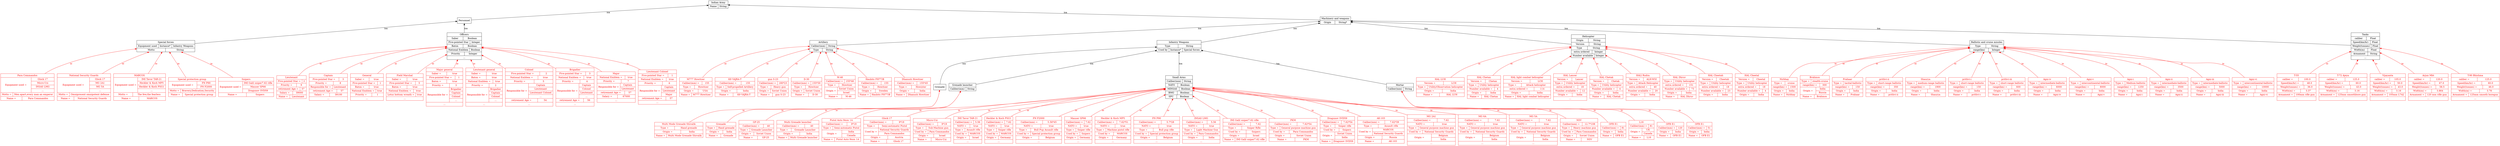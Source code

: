 digraph "takehome2-part(iii)" {
	node [label="\N"];
	graph [bb="0,0,12696,904"];
	"takehome2-part(iii)_Class10001" [label="{M777 Howitzer|{Caliber(mm) =|{155}}|{Type =|{Howitzer}}|{Origin =|{USA}}|{Name =|{M777 Howitzer}}}", shape=record, color="0.0,1.0,1.0", fontcolor="0.0,1.0,1.0", pos="3520,364", rects="3436,400,3604,424 3436,376,3550,400 3550,376,3604,400 3436,352,3513,376 3513,352,3604,376 3436,328,3529,352 3529,328,3604,352 34\
36,304,3498,328 3498,304,3604,328", width="2.33", height="1.67"];
	Artillery [label="{Artillery|{Caliber(mm)|String}|{Type|String}}", shape=record, color="0.0,0.0,0.0", fontcolor="0.0,0.0,0.0", pos="4179,620", rects="4111,632,4248,656 4111,608,4198,632 4198,608,4248,632 4111,584,4176,608 4176,584,4248,608", width="1.89", height="1.00"];
	"Special forces" [label="{Special forces|{Equipment used|Instance*|{Infantry Weapons}}|{Motto|String}}", shape=record, color="0.0,0.0,0.0", fontcolor="0.0,0.0,0.0", pos="827,620", rects="683,632,972,656 683,608,789,632 789,608,858,632 858,608,972,632 683,584,828,608 828,584,972,608", width="4.00", height="1.00"];
	Personnel [label=Personnel, shape=box, color="0.0,0.0,0.0", fontcolor="0.0,0.0,0.0", pos="2339,780", width="1.00", height="0.50"];
	Grenade [label=Grenade, shape=box, color="0.0,0.0,0.0", fontcolor="0.0,0.0,0.0", pos="4782,364", width="0.89", height="0.50"];
	"Infantry Weapons" [label="{Infantry Weapons|{Type|String}|{Used by|Instance*|{Special forces}}}", shape=record, color="0.0,0.0,0.0", fontcolor="0.0,0.0,0.0", pos="6011,620", rects="5897,632,6125,656 5897,608,6008,632 6008,608,6125,632 5897,584,5961,608 5961,584,6030,608 6030,584,6125,608", width="3.17", height="1.00"];
	"takehome2-part(iii)_Class39" [label="{GP-25|{Caliber(mm) =|{40}}|{Type =|{Grenade Launcher}}|{Origin =|{Soviet Union}}|{Name =|{GP-25}}}", shape=record, color="0.0,1.0,1.0", fontcolor="0.0,1.0,1.0", pos="3846,96", rects="3759,132,3934,156 3759,108,3880,132 3880,108,3934,132 3759,84,3815,108 3815,84,3934,108 3759,60,3833,84 3833,60,3934,84 3759,36,\
3851,60 3851,36,3934,60", width="2.42", height="1.67"];
	"Grenade launcher" [label="{Grenade launcher|{Caliber(mm)|String}}", shape=record, color="0.0,0.0,0.0", fontcolor="0.0,0.0,0.0", pos="4900,364", rects="4832,364,4969,388 4832,340,4919,364 4919,340,4969,364", width="1.89", height="0.67"];
	"takehome2-part(iii)_Class74" [label="{HAL LUH|{Version =|{LCH}}|{Type =|{Utility/Observation helicopter}}|{Origin =|{India}}|{Name =|{HAL LUH}}}", shape=record, color="0.0,1.0,1.0", fontcolor="0.0,1.0,1.0", pos="7335,364", rects="7216,400,7455,424 7216,376,7348,400 7348,376,7455,400 7216,352,7272,376 7272,352,7455,376 7216,328,7344,352 7344,328,7455,352 72\
16,304,7328,328 7328,304,7455,328", width="3.31", height="1.67"];
	Helicopter [label="{Helicopter|{Origin|String}|{Version|String}|{Type|String}|{extra ordered|Integer}|{Number available|Integer}}", shape=record, color="0.0,0.0,0.0", fontcolor="0.0,0.0,0.0", pos="8087,620", rects="8001,668,8173,692 8001,644,8088,668 8088,644,8173,668 8001,620,8091,644 8091,620,8173,644 8001,596,8084,620 8084,596,8173,620 80\
01,572,8104,596 8104,572,8173,596 8001,548,8117,572 8117,548,8173,572", width="2.39", height="2.00"];
	"takehome2-part(iii)_Class72" [label="{HAL Chetan|{Version =|{Chetan}}|{Type =|{Utility helicopter}}|{Number available =|{4}}|{Origin =|{India}}|{Name =|{HAL Chetan}}\
}", shape=record, color="0.0,1.0,1.0", fontcolor="0.0,1.0,1.0", pos="7555,364", rects="7472,412,7639,436 7472,388,7562,412 7562,388,7639,412 7472,364,7528,388 7528,364,7639,388 7472,340,7607,364 7607,340,7639,364 74\
72,316,7564,340 7564,316,7639,340 7472,292,7542,316 7542,292,7639,316", width="2.31", height="2.00"];
	"takehome2-part(iii)_Class73" [label="{HAL light combat helicopter|{Version =|{LCH}}|{Type =|{Attack helicopter}}|{extra ordered =|{114}}|{Origin =|{India}}|{Name =|{\
HAL light combat helicopter}}}", shape=record, color="0.0,1.0,1.0", fontcolor="0.0,1.0,1.0", pos="7775,364", rects="7656,412,7894,436 7656,388,7787,412 7787,388,7894,412 7656,364,7746,388 7746,364,7894,388 7656,340,7807,364 7807,340,7894,364 76\
56,316,7784,340 7784,316,7894,340 7656,292,7718,316 7718,292,7894,316", width="3.31", height="2.00"];
	"takehome2-part(iii)_Class35" [label="{Pistol Auto 9mm 1A|{Caliber(mm) =|{9*19}}|{Type =|{Semi-automatic Pistol}}|{Origin =|{India|Canada}}|{Name =|{Pistol Auto 9mm 1\
A}}}", shape=record, color="0.0,1.0,1.0", fontcolor="0.0,1.0,1.0", pos="4276,96", rects="4179,144,4373,168 4179,120,4303,144 4303,120,4373,144 4179,96,4235,120 4235,96,4373,120 4179,48,4278,96 4278,72,4373,96 4278,48,\
4373,72 4179,24,4241,48 4241,24,4373,48", width="2.69", height="2.00"];
	"Small Arms" [label="{Small Arms|{Caliber(mm)|String}|{NATO|Boolean}|{MINSAS|Boolean}|{BMG|Boolean}|{SPC|Boolean}}", shape=record, color="0.0,0.0,0.0", fontcolor="0.0,0.0,0.0", pos="6011,364", rects="5943,412,6080,436 5943,388,6030,412 6030,388,6080,412 5943,364,6007,388 6007,364,6080,388 5943,340,6015,364 6015,340,6080,364 59\
43,316,6004,340 6004,316,6080,340 5943,292,6000,316 6000,292,6080,316", width="1.89", height="2.00"];
	"takehome2-part(iii)_Class70" [label="{HAL Lancer|{Version =|{Lancer}}|{Type =|{Utility helicopter}}|{extra ordered =|{18}}|{Number available =|{12}}|{Origin =|{India\
}}|{...}}", shape=record, color="0.0,1.0,1.0", fontcolor="0.0,1.0,1.0", pos="7995,364", rects="7912,424,8079,448 7912,400,8002,424 8002,400,8079,424 7912,376,7968,400 7968,376,8079,400 7912,352,8031,376 8031,352,8079,376 79\
12,328,8043,352 8043,328,8079,352 7912,304,8004,328 8004,304,8079,328 7912,280,8079,304", width="2.31", height="2.33"];
	"Machinery and weapons" [label="{Machinery and weapons|{Origin|String*}}", shape=record, color="0.0,0.0,0.0", fontcolor="0.0,0.0,0.0", pos="6298,780", rects="6222,780,6375,804 6222,756,6296,780 6296,756,6375,780", width="2.11", height="0.67"];
	"Indian Army" [label="{Indian Army|{Name|String}}", shape=record, color="0.0,0.0,0.0", fontcolor="0.0,0.0,0.0", pos="4210,880", rects="4160,880,4261,904 4160,856,4211,880 4211,856,4261,880", width="1.39", height="0.67"];
	"takehome2-part(iii)_Class34" [label="{Glock 17|{Caliber(mm) =|{9*19}}|{Type =|{Semi-automatic Pistol}}|{Used by =|{National Security Guards|Para Commandos}}|{Origin \
=|{Austria}}|{Name =|{Glock 17}}}", shape=record, color="0.0,1.0,1.0", fontcolor="0.0,1.0,1.0", pos="4507,96", rects="4391,156,4624,180 4391,132,4534,156 4534,132,4624,156 4391,108,4466,132 4466,108,4624,132 4391,60,4466,108 4466,84,4624,108 4466\
,60,4624,84 4391,36,4510,60 4510,36,4624,60 4391,12,4504,36 4504,12,4624,36", width="3.22", height="2.33"];
	"takehome2-part(iii)_Class71" [label="{HAL Chetak|{Version =|{Chetak}}|{Type =|{Utility helicopter}}|{Number available =|{4}}|{Origin =|{India}}|{Name =|{HAL Chetak}}\
}", shape=record, color="0.0,1.0,1.0", fontcolor="0.0,1.0,1.0", pos="8179,364", rects="8096,412,8263,436 8096,388,8186,412 8186,388,8263,412 8096,364,8152,388 8152,364,8263,388 8096,340,8231,364 8231,340,8263,364 80\
96,316,8188,340 8188,316,8263,340 8096,292,8166,316 8166,292,8263,316", width="2.31", height="2.00"];
	"takehome2-part(iii)_Class20021" [label="{Lieutenant|{Five-pointed Star =|{2}}|{Priority =|{9}}|{retirement Age =|{57}}|{Salary =|{39000}}|{Name =|{Lieutenant}}}", shape=record, color="0.0,1.0,1.0", fontcolor="0.0,1.0,1.0", pos="1462,364", rects="1388,412,1537,436 1388,388,1513,412 1513,388,1537,412 1388,364,1486,388 1486,364,1537,388 1388,340,1502,364 1502,340,1537,364 13\
88,316,1468,340 1468,316,1537,340 1388,292,1455,316 1455,292,1537,316", width="2.06", height="2.00"];
	Officers [label="{Officers|{Saber|Boolean}|{Five-pointed Star|Integer}|{Baton|Boolean}|{National Emblem|Boolean}|{Priority|Integer}|{...}}", shape=record, color="0.0,0.0,0.0", fontcolor="0.0,0.0,0.0", pos="2339,620", rects="2251,680,2428,704 2251,656,2332,680 2332,656,2428,680 2251,632,2368,656 2368,632,2428,656 2251,608,2333,632 2333,608,2428,632 22\
51,584,2365,608 2365,584,2428,608 2251,560,2341,584 2341,560,2428,584 2251,536,2428,560", width="2.44", height="2.33"];
	"takehome2-part(iii)_Class32" [label="{Micro-Uzi|{Caliber(mm) =|{9*19}}|{Type =|{Sub-Machine gun}}|{Used by =|{Para Commandos}}|{Origin =|{Israel}}|{Name =|{Micro-Uzi\
}}}", shape=record, color="0.0,1.0,1.0", fontcolor="0.0,1.0,1.0", pos="4736,96", rects="4641,144,4831,168 4641,120,4763,144 4763,120,4831,144 4641,96,4706,120 4706,96,4831,120 4641,72,4716,96 4716,72,4831,96 4641,48,\
4744,72 4744,48,4831,72 4641,24,4729,48 4729,24,4831,48", width="2.64", height="2.00"];
	"takehome2-part(iii)_Class10007" [label="{K9 VAJRA-T|{Caliber(mm) =|{155}}|{Type =|{Self-propelled Artillery}}|{Origin =|{India}}|{Name =|{K9 VAJRA-T}}}", shape=record, color="0.0,1.0,1.0", fontcolor="0.0,1.0,1.0", pos="3722,364", rects="3622,400,3823,424 3622,376,3752,400 3752,376,3823,400 3622,352,3678,376 3678,352,3823,376 3622,328,3731,352 3731,328,3823,352 36\
22,304,3706,328 3706,304,3823,328", width="2.78", height="1.67"];
	"takehome2-part(iii)_Class30" [label="{IMI Tavor TAR-21|{Caliber(mm) =|{5.56}}|{NATO =|{true}}|{Type =|{Assault rifle}}|{Used by =|{MARCOS}}|{Origin =|{Israel}}|{...}\
}", shape=record, color="0.0,1.0,1.0", fontcolor="0.0,1.0,1.0", pos="4924,96", rects="4849,156,5000,180 4849,132,4953,156 4953,132,5000,156 4849,108,4938,132 4938,108,5000,132 4849,84,4910,108 4910,84,5000,108 4849\
,60,4924,84 4924,60,5000,84 4849,36,4932,60 4932,36,5000,60 4849,12,5000,36", width="2.08", height="2.33"];
	"takehome2-part(iii)_Class10006" [label="{gun S-23|{Caliber(mm) =|{180*23}}|{Type =|{Heavy gun}}|{Origin =|{Soviet Union}}|{Name =|{gun S-23}}}", shape=record, color="0.0,1.0,1.0", fontcolor="0.0,1.0,1.0", pos="3918,364", rects="3840,400,3996,424 3840,376,3938,400 3938,376,3996,400 3840,352,3907,376 3907,352,3996,376 3840,328,3905,352 3905,328,3996,352 38\
40,304,3915,328 3915,304,3996,328", width="2.17", height="1.67"];
	"takehome2-part(iii)_Class20020" [label="{Captain|{Five-pointed Star =|{3}}|{Priority =|{8}}|{Responsible for =|{Lieutenant}}|{retirement Age =|{57}}|{Salary =|{39100}}|\
{...}}", shape=record, color="0.0,1.0,1.0", fontcolor="0.0,1.0,1.0", pos="1650,364", rects="1554,424,1746,448 1554,400,1700,424 1700,400,1746,424 1554,376,1673,400 1673,376,1746,400 1554,352,1670,376 1670,352,1746,376 15\
54,328,1690,352 1690,328,1746,352 1554,304,1656,328 1656,304,1746,328 1554,280,1746,304", width="2.67", height="2.33"];
	"takehome2-part(iii)_Class10005" [label="{D-30|{Caliber(mm) =|{155*30}}|{Type =|{Howitzer}}|{Origin =|{Soviet Union}}|{Name =|{D-30}}}", shape=record, color="0.0,1.0,1.0", fontcolor="0.0,1.0,1.0", pos="4092,364", rects="4014,400,4170,424 4014,376,4112,400 4112,376,4170,400 4014,352,4085,376 4085,352,4170,376 4014,328,4079,352 4079,328,4170,352 40\
14,304,4100,328 4100,304,4170,328", width="2.17", height="1.67"];
	"takehome2-part(iii)_Class10004" [label="{M-46|{Caliber(mm) =|{155*46}}|{Type =|{Howitzer}}|{Origin =|{Soviet Union|Israel}}|{Name =|{M-46}}}", shape=record, color="0.0,1.0,1.0", fontcolor="0.0,1.0,1.0", pos="4266,364", rects="4188,412,4344,436 4188,388,4286,412 4286,388,4344,412 4188,364,4259,388 4259,364,4344,388 4188,316,4253,364 4253,340,4344,364 42\
53,316,4344,340 4188,292,4272,316 4272,292,4344,316", width="2.17", height="2.00"];
	"takehome2-part(iii)_Class10003" [label="{Haubits FH77/B|{Caliber(mm) =|{155}}|{Type =|{Howitzer}}|{Origin =|{Sweden}}|{Name =|{Haubits FH77/B}}}", shape=record, color="0.0,1.0,1.0", fontcolor="0.0,1.0,1.0", pos="4447,364", rects="4362,400,4532,424 4362,376,4477,400 4477,376,4532,400 4362,352,4440,376 4440,352,4532,376 4362,328,4448,352 4448,328,4532,352 43\
62,304,4424,328 4424,304,4532,328", width="2.36", height="1.67"];
	"takehome2-part(iii)_Class10002" [label="{Dhanush Howitzer|{Caliber(mm) =|{155*45}}|{Type =|{Howizter}}|{Origin =|{India}}|{Name =|{Dhanush Howitzer}}}", shape=record, color="0.0,1.0,1.0", fontcolor="0.0,1.0,1.0", pos="4641,364", rects="4550,400,4733,424 4550,376,4661,400 4661,376,4733,400 4550,352,4635,376 4635,352,4733,376 4550,328,4650,352 4650,328,4733,352 45\
50,304,4612,328 4612,304,4733,328", width="2.53", height="1.67"];
	"takehome2-part(iii)_Class27" [label="{Heckler & Koch PSG1|{Caliber(mm) =|{7.62}}|{NATO =|{true}}|{Type =|{Sniper rifle}}|{Used by =|{MARCOS}}|{Origin =|{Germany}}|{.\
..}}", shape=record, color="0.0,1.0,1.0", fontcolor="0.0,1.0,1.0", pos="5092,96", rects="5017,156,5168,180 5017,132,5121,156 5121,132,5168,156 5017,108,5106,132 5106,108,5168,132 5017,84,5081,108 5081,84,5168,108 5017\
,60,5092,84 5092,60,5168,84 5017,36,5090,60 5090,36,5168,60 5017,12,5168,36", width="2.08", height="2.33"];
	"takehome2-part(iii)_Class66" [label="{HALl Rudra|{Version =|{ALH-WSI}}|{Type =|{Attack Helicopter}}|{extra ordered =|{40}}|{Number available =|{20}}|{Origin =|{India\
}}|{...}}", shape=record, color="0.0,1.0,1.0", fontcolor="0.0,1.0,1.0", pos="8366,364", rects="8280,424,8452,448 8280,400,8363,424 8363,400,8452,424 8280,376,8336,400 8336,376,8452,400 8280,352,8401,376 8401,352,8452,376 82\
80,328,8414,352 8414,328,8452,352 8280,304,8375,328 8375,304,8452,328 8280,280,8452,304", width="2.39", height="2.33"];
	"takehome2-part(iii)_Class24" [label="{FN F2000|{Caliber(mm) =|{5.56*45}}|{NATO =|{true}}|{Type =|{Bull Pup Assault rifle}}|{Used by =|{Special protection group}}|{Or\
igin =|{Belgium}}|{...}}", shape=record, color="0.0,1.0,1.0", fontcolor="0.0,1.0,1.0", pos="5298,96", rects="5185,156,5412,180 5185,132,5316,156 5316,132,5412,156 5185,108,5312,132 5312,108,5412,132 5185,84,5258,108 5258,84,5412,108 5185\
,60,5260,84 5260,60,5412,84 5185,36,5298,60 5298,36,5412,60 5185,12,5412,36", width="3.14", height="2.33"];
	"takehome2-part(iii)_Class23" [label="{Mauser SP66|{Caliber(mm) =|{7.62}}|{NATO =|{true}}|{Type =|{Sniper rifle}}|{Used by =|{Snipers}}|{Origin =|{Germany}}|{...}}", shape=record, color="0.0,1.0,1.0", fontcolor="0.0,1.0,1.0", pos="5498,96", rects="5429,156,5568,180 5429,132,5527,156 5527,132,5568,156 5429,108,5512,132 5512,108,5568,132 5429,84,5487,108 5487,84,5568,108 5429\
,60,5507,84 5507,60,5568,84 5429,36,5496,60 5496,36,5568,60 5429,12,5568,36", width="1.92", height="2.33"];
	"takehome2-part(iii)_Class60" [label="{OFB E1|{Caliber(mm) =|{81}}|{Origin =|{India}}|{Name =|{OFB E1}}}", shape=record, color="0.0,1.0,1.0", fontcolor="0.0,1.0,1.0", pos="8209,96", rects="8145,120,8274,144 8145,96,8243,120 8243,96,8274,120 8145,72,8218,96 8218,72,8274,96 8145,48,8209,72 8209,48,8274,72", width="1.78", height="1.33"];
	Mortar [label="{Mortar|{Caliber(mm)|String}}", shape=record, color="0.0,0.0,0.0", fontcolor="0.0,0.0,0.0", pos="7130,364", rects="7062,364,7199,388 7062,340,7149,364 7149,340,7199,364", width="1.89", height="0.67"];
	"takehome2-part(iii)_Class26" [label="{Heckler & Koch MP5|{Caliber(mm) =|{7.62*51}}|{NATO =|{true}}|{Type =|{Machine pistol rifle}}|{Used by =|{MARCOS}}|{Origin =|{Ge\
rmany}}|{...}}", shape=record, color="0.0,1.0,1.0", fontcolor="0.0,1.0,1.0", pos="5676,96", rects="5585,156,5767,180 5585,132,5694,156 5694,132,5767,156 5585,108,5689,132 5689,108,5767,132 5585,84,5641,108 5641,84,5767,108 5585\
,60,5675,84 5675,60,5767,84 5585,36,5673,60 5673,36,5767,60 5585,12,5767,36", width="2.53", height="2.33"];
	"takehome2-part(iii)_Class61" [label="{L16|{Caliber(mm) =|{81}}|{Origin =|{UK|Canada}}|{Name =|{L16}}}", shape=record, color="0.0,1.0,1.0", fontcolor="0.0,1.0,1.0", pos="8355,96", rects="8291,132,8420,156 8291,108,8389,132 8389,108,8420,132 8291,60,8358,108 8358,84,8420,108 8358,60,8420,84 8291,36,8366,60 8366,36,\
8420,60", width="1.78", height="1.67"];
	"takehome2-part(iii)_Class25" [label="{FN P90|{Caliber(mm) =|{5.7*28}}|{NATO =|{true}}|{Type =|{Bull pup rifle}}|{Used by =|{Special protection group}}|{Origin =|{Bel\
gium}}|{...}}", shape=record, color="0.0,1.0,1.0", fontcolor="0.0,1.0,1.0", pos="5898,96", rects="5785,156,6012,180 5785,132,5920,156 5920,132,6012,156 5785,108,5912,132 5912,108,6012,132 5785,84,5881,108 5881,84,6012,108 5785\
,60,5860,84 5860,60,6012,84 5785,36,5898,60 5898,36,6012,60 5785,12,6012,36", width="3.14", height="2.33"];
	"takehome2-part(iii)_Class62" [label="{OFB E1|{Caliber(mm) =|{120}}|{Origin =|{India}}|{Name =|{OFB E1}}}", shape=record, color="0.0,1.0,1.0", fontcolor="0.0,1.0,1.0", pos="8505,96", rects="8437,120,8573,144 8437,96,8535,120 8535,96,8573,120 8437,72,8514,96 8514,72,8573,96 8437,48,8505,72 8505,48,8573,72", width="1.89", height="1.33"];
	"takehome2-part(iii)_Class10018" [label="{Nirbhay|{Type =|{cruise}}|{range(km) =|{1500}}|{Origin =|{India}}|{Name =|{Nirbhay}}}", shape=record, color="0.0,1.0,1.0", fontcolor="0.0,1.0,1.0", pos="9087,364", rects="9022,400,9152,424 9022,376,9090,400 9090,376,9152,400 9022,352,9108,376 9108,352,9152,376 9022,328,9096,352 9096,328,9152,352 90\
22,304,9086,328 9086,304,9152,328", width="1.81", height="1.67"];
	"Ballistic and cruise missles" [label="{Ballistic and cruise missles|{Type|String}|{range(km)|Integer}}", shape=record, color="0.0,0.0,0.0", fontcolor="0.0,0.0,0.0", pos="10115,620", rects="10032,632,10199,656 10032,608,10112,632 10112,608,10199,632 10032,584,10125,608 10125,584,10199,608", width="2.31", height="1.00"];
	"takehome2-part(iii)_Class20" [label="{INSAS LMG|{Caliber(mm) =|{5.56}}|{NATO =|{true}}|{Type =|{Light Machine Gun}}|{Used by =|{Para Commandos}}|{Origin =|{India}}|{\
...}}", shape=record, color="0.0,1.0,1.0", fontcolor="0.0,1.0,1.0", pos="6124,96", rects="6029,156,6219,180 6029,132,6152,156 6152,132,6219,156 6029,108,6137,132 6137,108,6219,132 6029,84,6089,108 6089,84,6219,108 6029\
,60,6104,84 6104,60,6219,84 6029,36,6133,60 6133,36,6219,60 6029,12,6219,36", width="2.64", height="2.33"];
	"takehome2-part(iii)_Class10017" [label="{Brahmos|{Type =|{stealth-cruise}}|{range(km) =|{300}}|{Origin =|{India|Russia}}|{Name =|{Brahmos}}}", shape=record, color="0.0,1.0,1.0", fontcolor="0.0,1.0,1.0", pos="9243,364", rects="9170,412,9316,436 9170,388,9226,412 9226,388,9316,412 9170,364,9267,388 9267,364,9316,388 9170,316,9247,364 9247,340,9316,364 92\
47,316,9316,340 9170,292,9240,316 9240,292,9316,316", width="2.03", height="2.00"];
	"takehome2-part(iii)_Class22" [label="{IMI Galil sniper7.62  rifle|{Caliber(mm) =|{7.62}}|{Type =|{Sniper Rifle}}|{Used by =|{Snipers}}|{Origin =|{Israel}}|{Name =|{I\
MI Galil sniper7.62  rifle}}}", shape=record, color="0.0,1.0,1.0", fontcolor="0.0,1.0,1.0", pos="6346,96", rects="6237,144,6456,168 6237,120,6375,144 6375,120,6456,144 6237,96,6333,120 6333,96,6456,120 6237,72,6355,96 6355,72,6456,96 6237,48,\
6354,72 6354,48,6456,72 6237,24,6299,48 6299,24,6456,48", width="3.03", height="2.00"];
	"takehome2-part(iii)_Class10019" [label="{Prahaar|{Type =|{tacital-ballistic}}|{range(km) =|{150}}|{Origin =|{India}}|{Name =|{Prahaar}}}", shape=record, color="0.0,1.0,1.0", fontcolor="0.0,1.0,1.0", pos="9411,364", rects="9334,400,9489,424 9334,376,9390,400 9390,376,9489,400 9334,352,9435,376 9435,352,9489,376 9334,328,9420,352 9420,328,9489,352 93\
34,304,9412,328 9412,304,9489,328", width="2.14", height="1.67"];
	"takehome2-part(iii)_Class67" [label="{HAL Dhruv|{Type =|{Utility helicopter}}|{extra ordered =|{151}}|{Number available =|{73}}|{Origin =|{India}}|{Name =|{HAL Dhruv\
}}}", shape=record, color="0.0,1.0,1.0", fontcolor="0.0,1.0,1.0", pos="8553,364", rects="8470,412,8637,436 8470,388,8526,412 8526,388,8637,412 8470,364,8585,388 8585,364,8637,388 8470,340,8601,364 8601,340,8637,364 84\
70,316,8562,340 8562,316,8637,340 8470,292,8543,316 8543,292,8637,316", width="2.31", height="2.00"];
	"takehome2-part(iii)_Class68" [label="{HAL Cheetah|{Version =|{Cheetah}}|{Type =|{Utility helicopter}}|{extra ordered =|{18}}|{Number available =|{23}}|{Origin =|{Ind\
ia}}|{...}}", shape=record, color="0.0,1.0,1.0", fontcolor="0.0,1.0,1.0", pos="8737,364", rects="8654,424,8821,448 8654,400,8741,424 8741,400,8821,424 8654,376,8710,400 8710,376,8821,400 8654,352,8773,376 8773,352,8821,376 86\
54,328,8785,352 8785,328,8821,352 8654,304,8746,328 8746,304,8821,328 8654,280,8821,304", width="2.31", height="2.33"];
	"takehome2-part(iii)_Class69" [label="{HAL Cheetal|{Version =|{Cheetal}}|{Type =|{Utility helicopter}}|{extra ordered =|{18}}|{Number available =|{4}}|{Origin =|{Indi\
a}}|{...}}", shape=record, color="0.0,1.0,1.0", fontcolor="0.0,1.0,1.0", pos="8921,364", rects="8838,424,9005,448 8838,400,8927,424 8927,400,9005,424 8838,376,8894,400 8894,376,9005,400 8838,352,8957,376 8957,352,9005,376 88\
38,328,8973,352 8973,328,9005,352 8838,304,8930,328 8930,304,9005,328 8838,280,9005,304", width="2.31", height="2.33"];
	"takehome2-part(iii)_Class20004" [label="{Para Commandos|{Equipment used =|{Glock 17|Micro-Uzi|INSAS LMG|...}}|{Motto =|{Men apart,every man an emperor}}|{Name =|{Para C\
ommandos}}}", shape=record, color="0.0,1.0,1.0", fontcolor="0.0,1.0,1.0", pos="132,364", rects="0,424,264,448 0,328,145,424 145,400,264,424 145,376,264,400 145,352,264,376 145,328,264,352 0,304,63,328 63,304,264,328 0,280,10\
5,304 105,280,264,304", width="3.67", height="2.33"];
	"takehome2-part(iii)_Class20003" [label="{National Security Guards|{Equipment used =|{Glock 17|MG 2A1|MG 5A|...}}|{Motto =|{Omnipresent omnipotent defense}}|{Name =|{Nat\
ional Security Guards}}}", shape=record, color="0.0,1.0,1.0", fontcolor="0.0,1.0,1.0", pos="413,364", rects="282,424,544,448 282,328,438,424 438,400,544,424 438,376,544,400 438,352,544,376 438,328,544,352 282,304,345,328 345,304,544,328 \
282,280,365,304 365,280,544,304", width="3.64", height="2.33"];
	"takehome2-part(iii)_Class20008" [label="{MARCOS|{Equipment used =|{IMI Tavor TAR-21|Heckler & Koch MP5|Heckler & Koch PSG1|...}}|{Motto =|{The few,the fearless}}|{Name \
=|{MARCOS}}}", shape=record, color="0.0,1.0,1.0", fontcolor="0.0,1.0,1.0", pos="693,364", rects="562,424,825,448 562,328,680,424 680,400,825,424 680,376,825,400 680,352,825,376 680,328,825,352 562,304,661,328 661,304,825,328 \
562,280,686,304 686,280,825,304", width="3.64", height="2.33"];
	"takehome2-part(iii)_Class10022" [label="{prithvi-ii|{Type =|{short-range ballistic}}|{range(km) =|{350}}|{Origin =|{India}}|{Name =|{prithvi-ii}}}", shape=record, color="0.0,1.0,1.0", fontcolor="0.0,1.0,1.0", pos="9597,364", rects="9506,400,9688,424 9506,376,9562,400 9562,376,9688,400 9506,352,9621,376 9621,352,9688,376 9506,328,9606,352 9606,328,9688,352 95\
06,304,9595,328 9595,304,9688,328", width="2.53", height="1.67"];
	"takehome2-part(iii)_Class10023" [label="{Shaurya|{Type =|{medium-range ballistic}}|{range(km) =|{1900}}|{Origin =|{India}}|{Name =|{Shaurya}}}", shape=record, color="0.0,1.0,1.0", fontcolor="0.0,1.0,1.0", pos="9806,364", rects="9706,400,9906,424 9706,376,9762,400 9762,376,9906,400 9706,352,9827,376 9827,352,9906,376 9706,328,9815,352 9815,328,9906,352 97\
06,304,9806,328 9806,304,9906,328", width="2.78", height="1.67"];
	"takehome2-part(iii)_Class10020" [label="{prithvi-i|{Type =|{short-range ballistic}}|{range(km) =|{150}}|{Origin =|{India}}|{Name =|{prithvi-i}}}", shape=record, color="0.0,1.0,1.0", fontcolor="0.0,1.0,1.0", pos="10015,364", rects="9924,400,10106,424 9924,376,9980,400 9980,376,10106,400 9924,352,10039,376 10039,352,10106,376 9924,328,10024,352 10024,328,1010\
6,352 9924,304,10015,328 10015,304,10106,328", width="2.53", height="1.67"];
	"takehome2-part(iii)_Class11" [label="{PKM|{Caliber(mm) =|{7.62*54}}|{Type =|{General purpose machine gun}}|{Used by =|{Para Commandos}}|{Origin =|{Soviet Union}}|{Na\
me =|{PKM}}}", shape=record, color="0.0,1.0,1.0", fontcolor="0.0,1.0,1.0", pos="6591,96", rects="6473,144,6710,168 6473,120,6609,144 6609,120,6710,144 6473,96,6529,120 6529,96,6710,120 6473,72,6571,96 6571,72,6710,96 6473,48,\
6578,72 6578,48,6710,72 6473,24,6598,48 6598,24,6710,48", width="3.28", height="2.00"];
	"takehome2-part(iii)_Class10021" [label="{prithvi-iii|{Type =|{short-range ballistic}}|{range(km) =|{600}}|{Origin =|{India}}|{Name =|{prithvi-iii}}}", shape=record, color="0.0,1.0,1.0", fontcolor="0.0,1.0,1.0", pos="10215,364", rects="10124,400,10306,424 10124,376,10180,400 10180,376,10306,400 10124,352,10239,376 10239,352,10306,376 10124,328,10224,352 10224,32\
8,10306,352 10124,304,10211,328 10211,304,10306,328", width="2.53", height="1.67"];
	"takehome2-part(iii)_Class12" [label="{Dragunov SVD59|{Caliber(mm) =|{7.62*54}}|{Type =|{Sniper rifle}}|{Used by =|{Snipers}}|{Origin =|{Soviet Union|India}}|{Name =|\
{Dragunov SVD59}}}", shape=record, color="0.0,1.0,1.0", fontcolor="0.0,1.0,1.0", pos="6817,96", rects="6727,156,6907,180 6727,132,6835,156 6835,132,6907,156 6727,108,6806,132 6806,108,6907,132 6727,84,6825,108 6825,84,6907,108 6727\
,36,6804,84 6804,60,6907,84 6804,36,6907,60 6727,12,6789,36 6789,12,6907,36", width="2.50", height="2.33"];
	"takehome2-part(iii)_Class4" [label="{T-55|{caliber =|{100.0}}|{Speed(km/hr) =|{48.0}}|{Weight(tonnes) =|{36.0}}|{Width(m) =|{3.37}}|{Armament =|{100mm rifle gun}}|{\
...}}", shape=record, color="0.0,1.0,1.0", fontcolor="0.0,1.0,1.0", pos="11673,364", rects="11576,424,11771,448 11576,400,11682,424 11682,400,11771,424 11576,376,11705,400 11705,376,11771,400 11576,352,11709,376 11709,35\
2,11771,376 11576,328,11694,352 11694,328,11771,352 11576,304,11663,328 11663,304,11771,328 11576,280,11771,304", width="2.69", height="2.33"];
	Tanks [label="{Tanks|{caliber|Float}|{Speed(km/hr)|Float}|{Weight(tonnes)|Float}|{Width(m)|Float}|{Armament|String}|{...}}", shape=record, color="0.0,0.0,0.0", fontcolor="0.0,0.0,0.0", pos="12020,620", rects="11946,680,12094,704 11946,656,12024,680 12024,656,12094,680 11946,632,12043,656 12043,632,12094,656 11946,608,12048,632 12048,60\
8,12094,632 11946,584,12032,608 12032,584,12094,608 11946,560,12033,584 12033,560,12094,584 11946,536,12094,560", width="2.06", height="2.33"];
	"takehome2-part(iii)_Class3" [label="{T-72 Ajeya|{caliber =|{125.0}}|{Speed(km/hr) =|{60.0}}|{Weight(tonnes) =|{43.0}}|{Width(m) =|{3.16}}|{Armament =|{125mm smoothb\
ore gun}}|{...}}", shape=record, color="0.0,1.0,1.0", fontcolor="0.0,1.0,1.0", pos="11907,364", rects="11788,424,12026,448 11788,400,11916,424 11916,400,12026,424 11788,376,11938,400 11938,376,12026,400 11788,352,11943,376 11943,35\
2,12026,376 11788,328,11927,352 11927,328,12026,352 11788,304,11875,328 11875,304,12026,328 11788,280,12026,304", width="3.31", height="2.33"];
	"takehome2-part(iii)_Class13" [label="{AK-103|{Caliber(mm) =|{7.62*39}}|{Type =|{Assault rifle}}|{Used by =|{MARCOS|National Security Guards}}|{Origin =|{Russia}}|{Na\
me =|{AK-103}}}", shape=record, color="0.0,1.0,1.0", fontcolor="0.0,1.0,1.0", pos="7041,96", rects="6925,156,7158,180 6925,132,7059,156 7059,132,7158,156 6925,108,7027,132 7027,108,7158,132 6925,60,7000,108 7000,84,7158,108 7000\
,60,7158,84 6925,36,7045,60 7045,36,7158,60 6925,12,7041,36 7041,12,7158,36", width="3.22", height="2.33"];
	"takehome2-part(iii)_Class5" [label="{Vijayanta|{caliber =|{105.0}}|{Speed(km/hr) =|{50.0}}|{Weight(tonnes) =|{43.0}}|{Width(m) =|{3.16}}|{Armament =|{105mm L7A2}}|{\
...}}", shape=record, color="0.0,1.0,1.0", fontcolor="0.0,1.0,1.0", pos="12134,364", rects="12044,424,12225,448 12044,400,12143,424 12143,400,12225,424 12044,376,12166,400 12166,376,12225,400 12044,352,12170,376 12170,35\
2,12225,376 12044,328,12155,352 12155,328,12225,352 12044,304,12131,328 12131,304,12225,328 12044,280,12225,304", width="2.50", height="2.33"];
	"takehome2-part(iii)_Class20009" [label="{Special protection group|{Equipment used =|{FN P90|FN F2000}}|{Motto =|{Bravery,Dedication,Security}}|{Name =|{Special protecti\
on group}}}", shape=record, color="0.0,1.0,1.0", fontcolor="0.0,1.0,1.0", pos="960,364", rects="842,400,1079,424 842,352,982,400 982,376,1079,400 982,352,1079,376 842,328,905,352 905,328,1079,352 842,304,915,328 915,304,1079\
,328", width="3.28", height="1.67"];
	"takehome2-part(iii)_Class17" [label="{MG 2A1|{Caliber(mm) =|{7.62}}|{NATO =|{true}}|{Type =|{General purpose machine gun}}|{Used by =|{National Security Guards}}|{Or\
igin =|{Belgium|India}}|{...}}", shape=record, color="0.0,1.0,1.0", fontcolor="0.0,1.0,1.0", pos="7293,96", rects="7175,168,7412,192 7175,144,7322,168 7322,144,7412,168 7175,120,7307,144 7307,120,7412,144 7175,96,7231,120 7231,96,7412,120 7175\
,72,7252,96 7252,72,7412,96 7175,24,7293,72 7293,48,7412,72 7293,24,7412,48 7175,0,7412,24", width="3.28", height="2.67"];
	"takehome2-part(iii)_Class18" [label="{MG 6A|{Caliber(mm) =|{7.62}}|{NATO =|{true}}|{Type =|{General purpose machine gun}}|{Used by =|{National Security Guards}}|{Ori\
gin =|{Belgium|India}}|{...}}", shape=record, color="0.0,1.0,1.0", fontcolor="0.0,1.0,1.0", pos="7547,96", rects="7429,168,7666,192 7429,144,7576,168 7576,144,7666,168 7429,120,7561,144 7561,120,7666,144 7429,96,7485,120 7485,96,7666,120 7429\
,72,7506,96 7506,72,7666,96 7429,24,7547,72 7547,48,7666,72 7547,24,7666,48 7429,0,7666,24", width="3.28", height="2.67"];
	"takehome2-part(iii)_Class19" [label="{MG 5A|{Caliber(mm) =|{7.62}}|{NATO =|{true}}|{Type =|{General purpose machine gun}}|{Used by =|{National Security Guards}}|{Ori\
gin =|{Belgium|India}}|{...}}", shape=record, color="0.0,1.0,1.0", fontcolor="0.0,1.0,1.0", pos="7801,96", rects="7683,168,7920,192 7683,144,7830,168 7830,144,7920,168 7683,120,7815,144 7815,120,7920,144 7683,96,7739,120 7739,96,7920,120 7683\
,72,7760,96 7760,72,7920,96 7683,24,7801,72 7801,48,7920,72 7801,24,7920,48 7683,0,7920,24", width="3.28", height="2.67"];
	"takehome2-part(iii)_Class9" [label="{NSV|{Caliber(mm) =|{12.7*108}}|{Type =|{Heavy machine gun}}|{Used by =|{Para Commandos}}|{Origin =|{Soviet Union}}|{Name =|{NSV\
}}}", shape=record, color="0.0,1.0,1.0", fontcolor="0.0,1.0,1.0", pos="8032,96", rects="7937,144,8127,168 7937,120,8047,144 8047,120,8127,144 7937,96,7996,120 7996,96,8127,120 7937,72,8012,96 8012,72,8127,96 7937,48,\
8019,72 8019,48,8127,72 7937,24,8040,48 8040,24,8127,48", width="2.64", height="2.00"];
	"takehome2-part(iii)_Class59" [label="{OFB E1|{Caliber(mm) =|{51}}|{Origin =|{India}}|{Name =|{OFB E1}}}", shape=record, color="0.0,1.0,1.0", fontcolor="0.0,1.0,1.0", pos="8655,96", rects="8591,120,8720,144 8591,96,8689,120 8689,96,8720,120 8591,72,8664,96 8664,72,8720,96 8591,48,8655,72 8655,48,8720,72", width="1.78", height="1.33"];
	"takehome2-part(iii)_Class1" [label="{Arjun Mbt|{caliber =|{120.0}}|{Speed(km/hr) =|{67.0}}|{Weight(tonnes) =|{58.5}}|{Width(m) =|{3.864}}|{Armament =|{120 mm rifle \
gun}}|{...}}", shape=record, color="0.0,1.0,1.0", fontcolor="0.0,1.0,1.0", pos="12341,364", rects="12242,424,12440,448 12242,400,12350,424 12350,400,12440,424 12242,376,12372,400 12372,376,12440,400 12242,352,12377,376 12377,35\
2,12440,376 12242,328,12358,352 12358,328,12440,352 12242,304,12329,328 12329,304,12440,328 12242,280,12440,304", width="2.75", height="2.33"];
	"takehome2-part(iii)_Class2" [label="{T-90 Bhishma|{caliber =|{125.0}}|{Speed(km/hr) =|{60.0}}|{Weight(tonnes) =|{46.0}}|{Width(m) =|{3.78}}|{Armament =|{125mm smoot\
h boregun}}|{...}}", shape=record, color="0.0,1.0,1.0", fontcolor="0.0,1.0,1.0", pos="12577,364", rects="12458,424,12696,448 12458,400,12586,424 12586,400,12696,424 12458,376,12608,400 12608,376,12696,400 12458,352,12613,376 12613,35\
2,12696,376 12458,328,12597,352 12597,328,12696,352 12458,304,12545,328 12545,304,12696,328 12458,280,12696,304", width="3.31", height="2.33"];
	"takehome2-part(iii)_Class10027" [label="{Agni-iv|{Type =|{intermediate-ballistic}}|{range(km) =|{6000}}|{Origin =|{India}}|{Name =|{Agni-iv}}}", shape=record, color="0.0,1.0,1.0", fontcolor="0.0,1.0,1.0", pos="10418,364", rects="10324,400,10513,424 10324,376,10380,400 10380,376,10513,400 10324,352,10439,376 10439,352,10513,376 10324,328,10427,352 10427,32\
8,10513,352 10324,304,10420,328 10420,304,10513,328", width="2.61", height="1.67"];
	"takehome2-part(iii)_Class10026" [label="{Agni-v|{Type =|{intercontinental-ballistic}}|{range(km) =|{8000}}|{Origin =|{India}}|{Name =|{Agni-v}}}", shape=record, color="0.0,1.0,1.0", fontcolor="0.0,1.0,1.0", pos="10633,364", rects="10530,400,10736,424 10530,376,10586,400 10586,376,10736,400 10530,352,10654,376 10654,352,10736,376 10530,328,10642,352 10642,32\
8,10736,352 10530,304,10636,328 10636,304,10736,328", width="2.86", height="1.67"];
	"takehome2-part(iii)_Class10025" [label="{Agni-i|{Type =|{Medium-ballistic}}|{range(km) =|{1250}}|{Origin =|{India}}|{Name =|{Agni-i}}}", shape=record, color="0.0,1.0,1.0", fontcolor="0.0,1.0,1.0", pos="10838,364", rects="10754,400,10922,424 10754,376,10810,400 10810,376,10922,400 10754,352,10859,376 10859,352,10922,376 10754,328,10847,352 10847,32\
8,10922,352 10754,304,10842,328 10842,304,10922,328", width="2.33", height="1.67"];
	"takehome2-part(iii)_Class54" [label="{Multi Mode Grenade Shivalik|{Type =|{Hand grenade}}|{Origin =|{India}}|{Name =|{Multi Mode Grenade Shivalik}}}", shape=record, color="0.0,1.0,1.0", fontcolor="0.0,1.0,1.0", pos="3451,96", rects="3329,120,3574,144 3329,96,3432,120 3432,96,3574,120 3329,72,3460,96 3460,72,3574,96 3329,48,3391,72 3391,48,3574,72", width="3.39", height="1.33"];
	"takehome2-part(iii)_Class10029" [label="{Agni-ii|{Type =|{intermediate-ballistic}}|{range(km) =|{3500}}|{Origin =|{India}}|{Name =|{Agni-ii}}}", shape=record, color="0.0,1.0,1.0", fontcolor="0.0,1.0,1.0", pos="11034,364", rects="10940,400,11129,424 10940,376,10996,400 10996,376,11129,400 10940,352,11055,376 11055,352,11129,376 10940,328,11043,352 11043,32\
8,11129,352 10940,304,11037,328 11037,304,11129,328", width="2.61", height="1.67"];
	"takehome2-part(iii)_Class10028" [label="{Agni-iii|{Type =|{intermediate-ballistic}}|{range(km) =|{5000}}|{Origin =|{India}}|{Name =|{Agni-iii}}}", shape=record, color="0.0,1.0,1.0", fontcolor="0.0,1.0,1.0", pos="11240,364", rects="11146,400,11335,424 11146,376,11202,400 11202,376,11335,400 11146,352,11261,376 11261,352,11335,376 11146,328,11249,352 11249,32\
8,11335,352 11146,304,11241,328 11241,304,11335,328", width="2.61", height="1.67"];
	"takehome2-part(iii)_Class52" [label="{Grenade|{Type =|{Hand grenade}}|{Origin =|{India}}|{Name =|{Grenade}}}", shape=record, color="0.0,1.0,1.0", fontcolor="0.0,1.0,1.0", pos="3666,96", rects="3591,120,3742,144 3591,96,3647,120 3647,96,3742,120 3591,72,3675,96 3675,72,3742,96 3591,48,3665,72 3665,48,3742,72", width="2.08", height="1.33"];
	"takehome2-part(iii)_Class20013" [label="{General|{Saber =|{true}}|{Five-pointed Star =|{1}}|{Baton =|{true}}|{National Emblem =|{true}}|{Priority =|{1}}|{...}}", shape=record, color="0.0,1.0,1.0", fontcolor="0.0,1.0,1.0", pos="1846,364", rects="1764,424,1929,448 1764,400,1857,424 1857,400,1929,424 1764,376,1897,400 1897,376,1929,400 1764,352,1858,376 1858,352,1929,376 17\
64,328,1890,352 1890,328,1929,352 1764,304,1870,328 1870,304,1929,328 1764,280,1929,304", width="2.28", height="2.33"];
	"takehome2-part(iii)_Class20012" [label="{Field Marshal|{Saber =|{true}}|{Five-pointed Star =|{5}}|{Baton =|{true}}|{National Emblem =|{true}}|{Lotus bottom wreath =|{tr\
ue}}|{...}}", shape=record, color="0.0,1.0,1.0", fontcolor="0.0,1.0,1.0", pos="2037,364", rects="1946,424,2129,448 1946,400,2048,424 2048,400,2129,424 1946,376,2088,400 2088,376,2129,400 1946,352,2049,376 2049,352,2129,376 19\
46,328,2081,352 2081,328,2129,352 1946,304,2090,328 2090,304,2129,328 1946,280,2129,304", width="2.53", height="2.33"];
	"takehome2-part(iii)_Class20015" [label="{Major general|{Saber =|{true}}|{Five-pointed Star =|{1}}|{Baton =|{true}}|{Priority =|{3}}|{Responsible for =|{Brigadier|Captai\
n|Colonel|...}}|{...}}", shape=record, color="0.0,1.0,1.0", fontcolor="0.0,1.0,1.0", pos="2238,364", rects="2146,460,2331,484 2146,436,2249,460 2249,436,2331,460 2146,412,2289,436 2289,412,2331,436 2146,388,2250,412 2250,388,2331,412 21\
46,364,2262,388 2262,364,2331,388 2146,268,2262,364 2262,340,2331,364 2262,316,2331,340 2262,292,2331,316 2262,268,2331,292 2146\
,244,2331,268", width="2.56", height="3.33"];
	"takehome2-part(iii)_Class20014" [label="{Lieutenant general|{Saber =|{true}}|{Baton =|{true}}|{National Emblem =|{true}}|{Priority =|{2}}|{Responsible for =|{Brigadier|\
Captain|Colonel|...}}|{...}}", shape=record, color="0.0,1.0,1.0", fontcolor="0.0,1.0,1.0", pos="2440,364", rects="2348,460,2533,484 2348,436,2451,460 2451,436,2533,460 2348,412,2452,436 2452,412,2533,436 2348,388,2484,412 2484,388,2533,412 23\
48,364,2464,388 2464,364,2533,388 2348,268,2464,364 2464,340,2533,364 2464,316,2533,340 2464,292,2533,316 2464,268,2533,292 2348\
,244,2533,268", width="2.56", height="3.33"];
	"takehome2-part(iii)_Class10030" [label="{Agni-vi|{Type =|{intercontinental-ballistic}}|{range(km) =|{10000}}|{Origin =|{India}}|{Name =|{Agni-vi}}}", shape=record, color="0.0,1.0,1.0", fontcolor="0.0,1.0,1.0", pos="11455,364", rects="11352,400,11558,424 11352,376,11408,400 11408,376,11558,400 11352,352,11472,376 11472,352,11558,376 11352,328,11464,352 11464,32\
8,11558,352 11352,304,11456,328 11456,304,11558,328", width="2.86", height="1.67"];
	"takehome2-part(iii)_Class20017" [label="{Colonel|{Five-pointed Star =|{2}}|{National Emblem =|{true}}|{Priority =|{5}}|{Responsible for =|{Captain|Lieutenant|Lieutenant\
 Colonel|...}}|{retirement Age =|{54}}|{...}}", shape=record, color="0.0,1.0,1.0", fontcolor="0.0,1.0,1.0", pos="2669,364", rects="2550,460,2789,484 2550,436,2720,460 2720,436,2789,460 2550,412,2713,436 2713,412,2789,436 2550,388,2693,412 2693,388,2789,412 25\
50,292,2666,388 2666,364,2789,388 2666,340,2789,364 2666,316,2789,340 2666,292,2789,316 2550,268,2709,292 2709,268,2789,292 2550\
,244,2789,268", width="3.31", height="3.33"];
	"takehome2-part(iii)_Class20016" [label="{Brigadier|{Five-pointed Star =|{3}}|{National Emblem =|{true}}|{Priority =|{4}}|{Responsible for =|{Captain|Colonel|Lieutenant|\
...}}|{retirement Age =|{56}}|{...}}", shape=record, color="0.0,1.0,1.0", fontcolor="0.0,1.0,1.0", pos="2902,364", rects="2806,460,2998,484 2806,436,2952,460 2952,436,2998,460 2806,412,2945,436 2945,412,2998,436 2806,388,2925,412 2925,388,2998,412 28\
06,292,2922,388 2922,364,2998,388 2922,340,2998,364 2922,316,2998,340 2922,292,2998,316 2806,268,2942,292 2942,268,2998,292 2806\
,244,2998,268", width="2.67", height="3.33"];
	"takehome2-part(iii)_Class20019" [label="{Major|{National Emblem =|{true}}|{Priority =|{7}}|{Responsible for =|{Captain|Lieutenant}}|{retirement Age =|{57}}|{Salary =|{6\
7000}}|{...}}", shape=record, color="0.0,1.0,1.0", fontcolor="0.0,1.0,1.0", pos="3112,364", rects="3016,436,3208,460 3016,412,3155,436 3155,412,3208,436 3016,388,3135,412 3135,388,3208,412 3016,340,3132,388 3132,364,3208,388 31\
32,340,3208,364 3016,316,3152,340 3152,316,3208,340 3016,292,3118,316 3118,292,3208,316 3016,268,3208,292", width="2.67", height="2.67"];
	"takehome2-part(iii)_Class20018" [label="{Lieutenant Colonel|{Five-pointed Star =|{1}}|{National Emblem =|{true}}|{Priority =|{6}}|{Responsible for =|{Captain|Lieutenant\
|Major}}|{retirement Age =|{57}}|{...}}", shape=record, color="0.0,1.0,1.0", fontcolor="0.0,1.0,1.0", pos="3322,364", rects="3226,448,3418,472 3226,424,3372,448 3372,424,3418,448 3226,400,3365,424 3365,400,3418,424 3226,376,3345,400 3345,376,3418,400 32\
26,304,3342,376 3342,352,3418,376 3342,328,3418,352 3342,304,3418,328 3226,280,3362,304 3362,280,3418,304 3226,256,3418,280", width="2.67", height="3.00"];
	"takehome2-part(iii)_Class40" [label="{Multi Grenade launcher|{Caliber(mm) =|{40}}|{Type =|{Grenade Launcher}}|{Origin =|{India}}|{Name =|{Multi Grenade launcher}}}", shape=record, color="0.0,1.0,1.0", fontcolor="0.0,1.0,1.0", pos="4056,96", rects="3951,132,4162,156 3951,108,4090,132 4090,108,4162,132 3951,84,4025,108 4025,84,4162,108 3951,60,4065,84 4065,60,4162,84 3951,36,\
4013,60 4013,36,4162,60", width="2.92", height="1.67"];
	"takehome2-part(iii)_Class20010" [label="{Snipers|{Equipment used =|{IMI Galil sniper7.62  rifle|Mauser SP66|Dragunov SVD59}}|{Name =|{Snipers}}}", shape=record, color="0.0,1.0,1.0", fontcolor="0.0,1.0,1.0", pos="1233,364", rects="1096,400,1371,424 1096,328,1214,400 1214,376,1371,400 1214,352,1371,376 1214,328,1371,352 1096,304,1235,328 1235,304,1371,328", width="3.81", height="1.67"];
	Artillery -> "takehome2-part(iii)_Class10001" [dir=back, label=io, color="0.0,1.0,1.0", fontcolor="0.0,1.0,1.0", pos="s,4111,609 4101,607 3965,586 3694,536 3613,484 3590,469 3570,446 3555,424", lp="3696,510"];
	Personnel -> "Special forces" [dir=back, label=isa, color="0.0,0.0,0.0", fontcolor="0.0,0.0,0.0", pos="s,2303,776 2293,775 2093,754 1301,670 972,635", lp="1943,730"];
	"Infantry Weapons" -> Grenade [dir=back, label=isa, color="0.0,0.0,0.0", fontcolor="0.0,0.0,0.0", pos="s,5897,614 5887,613 5599,597 4905,549 4823,484 4793,459 4785,409 4783,382", lp="4928,510"];
	"Grenade launcher" -> "takehome2-part(iii)_Class39" [dir=back, label=io, color="0.0,1.0,1.0", fontcolor="0.0,1.0,1.0", pos="s,4893,340 4889,331 4877,302 4856,263 4823,244 4793,226 4225,228 4189,226 4079,216 4042,241 3942,192 3924,183 3908,170 3894,156", lp="4409,218"];
	Helicopter -> "takehome2-part(iii)_Class74" [dir=back, label=io, color="0.0,1.0,1.0", fontcolor="0.0,1.0,1.0", pos="s,8001,616 7991,615 7864,604 7634,575 7463,484 7434,469 7408,446 7386,424", lp="7546,510"];
	Helicopter -> "takehome2-part(iii)_Class72" [dir=back, label=io, color="0.0,1.0,1.0", fontcolor="0.0,1.0,1.0", pos="s,8001,609 7991,607 7896,591 7751,556 7647,484 7629,471 7612,454 7599,436", lp="7703,510"];
	Helicopter -> "takehome2-part(iii)_Class73" [dir=back, label=io, color="0.0,1.0,1.0", fontcolor="0.0,1.0,1.0", pos="s,8001,559 7993,553 7963,532 7931,508 7903,484 7885,469 7866,452 7849,436", lp="7951,510"];
	"Small Arms" -> "takehome2-part(iii)_Class35" [dir=back, label=io, color="0.0,1.0,1.0", fontcolor="0.0,1.0,1.0", pos="s,5943,355 5933,354 5760,330 5335,275 4977,244 4847,232 4813,237 4682,226 4549,214 4505,247 4382,192 4369,186 4356,177 4345,168", lp="4719,218"];
	Helicopter -> "takehome2-part(iii)_Class70" [dir=back, label=io, color="0.0,1.0,1.0", fontcolor="0.0,1.0,1.0", pos="s,8061,548 8058,538 8047,510 8036,478 8025,448", lp="8053,510"];
	"Indian Army" -> "Machinery and weapons" [dir=back, label=isa, color="0.0,0.0,0.0", fontcolor="0.0,0.0,0.0", pos="s,4261,878 4271,877 4572,863 5890,800 6222,784", lp="5388,830"];
	"Small Arms" -> "takehome2-part(iii)_Class34" [dir=back, label=io, color="0.0,1.0,1.0", fontcolor="0.0,1.0,1.0", pos="s,5943,356 5933,355 5749,333 5274,277 4877,226 4768,211 4734,234 4632,192 4624,189 4616,185 4609,180", lp="4883,218"];
	Helicopter -> "takehome2-part(iii)_Class71" [dir=back, label=io, color="0.0,1.0,1.0", fontcolor="0.0,1.0,1.0", pos="s,8113,548 8116,538 8128,506 8141,468 8153,436", lp="8132,510"];
	Officers -> "takehome2-part(iii)_Class20021" [dir=back, label=io, color="0.0,1.0,1.0", fontcolor="0.0,1.0,1.0", pos="s,2251,613 2241,612 2054,598 1659,557 1545,484 1527,472 1511,454 1499,436", lp="1627,510"];
	"Small Arms" -> "takehome2-part(iii)_Class32" [dir=back, label=io, color="0.0,1.0,1.0", fontcolor="0.0,1.0,1.0", pos="s,5943,355 5933,354 5767,332 5369,278 5036,226 4949,212 4920,231 4840,192 4827,186 4815,177 4804,168", lp="5042,218"];
	Artillery -> "takehome2-part(iii)_Class10007" [dir=back, label=io, color="0.0,1.0,1.0", fontcolor="0.0,1.0,1.0", pos="s,4111,603 4101,600 4027,580 3915,541 3831,484 3807,468 3785,445 3767,424", lp="3891,510"];
	"Small Arms" -> "takehome2-part(iii)_Class30" [dir=back, label=io, color="0.0,1.0,1.0", fontcolor="0.0,1.0,1.0", pos="s,5943,358 5933,357 5726,339 5168,281 5008,192 5002,189 4996,185 4991,180", lp="5091,218"];
	Artillery -> "takehome2-part(iii)_Class10006" [dir=back, label=io, color="0.0,1.0,1.0", fontcolor="0.0,1.0,1.0", pos="s,4125,584 4117,578 4083,552 4039,519 4005,484 3988,466 3971,444 3957,424", lp="4048,510"];
	Officers -> "takehome2-part(iii)_Class20020" [dir=back, label=io, color="0.0,1.0,1.0", fontcolor="0.0,1.0,1.0", pos="s,2251,606 2241,604 2096,581 1837,532 1755,484 1739,474 1725,462 1712,448", lp="1842,510"];
	Artillery -> "takehome2-part(iii)_Class10005" [dir=back, label=io, color="0.0,1.0,1.0", fontcolor="0.0,1.0,1.0", pos="s,4167,584 4164,575 4150,532 4128,470 4113,424", lp="4151,510"];
	Personnel -> Officers [dir=back, label=isa, color="0.0,0.0,0.0", fontcolor="0.0,0.0,0.0", pos="s,2339,762 2339,752 2339,738 2339,721 2339,704", lp="2347,730"];
	Artillery -> "takehome2-part(iii)_Class10004" [dir=back, label=io, color="0.0,1.0,1.0", fontcolor="0.0,1.0,1.0", pos="s,4191,584 4194,574 4207,536 4226,480 4241,436", lp="4225,510"];
	Artillery -> "takehome2-part(iii)_Class10003" [dir=back, label=io, color="0.0,1.0,1.0", fontcolor="0.0,1.0,1.0", pos="s,4232,584 4240,578 4275,553 4319,518 4353,484 4371,466 4389,444 4405,424", lp="4339,510"];
	Artillery -> "takehome2-part(iii)_Class10002" [dir=back, label=io, color="0.0,1.0,1.0", fontcolor="0.0,1.0,1.0", pos="s,4248,605 4258,603 4335,583 4454,545 4541,484 4564,468 4584,445 4601,424", lp="4513,510"];
	"Infantry Weapons" -> "Grenade launcher" [dir=back, label=isa, color="0.0,0.0,0.0", fontcolor="0.0,0.0,0.0", pos="s,5967,584 5959,578 5924,552 5876,520 5828,502 5670,442 5157,388 4969,370", lp="5875,510"];
	"Infantry Weapons" -> "Small Arms" [dir=back, label=isa, color="0.0,0.0,0.0", fontcolor="0.0,0.0,0.0", pos="s,6011,584 6011,574 6011,535 6011,480 6011,436", lp="6019,510"];
	"Machinery and weapons" -> "Infantry Weapons" [dir=back, label=isa, color="0.0,0.0,0.0", fontcolor="0.0,0.0,0.0", pos="s,6255,756 6246,751 6199,724 6128,684 6076,656", lp="6231,730"];
	"Small Arms" -> "takehome2-part(iii)_Class27" [dir=back, label=io, color="0.0,1.0,1.0", fontcolor="0.0,1.0,1.0", pos="s,5943,356 5933,355 5751,331 5306,267 5176,192 5170,189 5165,185 5159,180", lp="5262,218"];
	Helicopter -> "takehome2-part(iii)_Class66" [dir=back, label=io, color="0.0,1.0,1.0", fontcolor="0.0,1.0,1.0", pos="s,8173,563 8181,557 8211,535 8244,510 8271,484 8282,473 8293,461 8303,448", lp="8252,510"];
	"Small Arms" -> "takehome2-part(iii)_Class24" [dir=back, label=io, color="0.0,1.0,1.0", fontcolor="0.0,1.0,1.0", pos="s,5943,353 5933,351 5817,330 5593,280 5420,192 5413,188 5406,184 5399,180", lp="5503,218"];
	"Small Arms" -> "takehome2-part(iii)_Class23" [dir=back, label=io, color="0.0,1.0,1.0", fontcolor="0.0,1.0,1.0", pos="s,5943,348 5933,345 5841,322 5687,273 5576,192 5571,188 5566,184 5562,180", lp="5636,218"];
	Mortar -> "takehome2-part(iii)_Class60" [dir=back, label=io, color="0.0,1.0,1.0", fontcolor="0.0,1.0,1.0", pos="s,7137,340 7141,331 7152,302 7173,262 7207,244 7247,221 8001,234 8047,226 8088,217 8102,217 8136,192 8153,179 8168,161 8180,144", lp="8108,218"];
	"Small Arms" -> "takehome2-part(iii)_Class26" [dir=back, label=io, color="0.0,1.0,1.0", fontcolor="0.0,1.0,1.0", pos="s,5943,317 5935,311 5888,279 5827,234 5776,192 5772,188 5767,184 5762,180", lp="5826,218"];
	Mortar -> "takehome2-part(iii)_Class61" [dir=back, label=io, color="0.0,1.0,1.0", fontcolor="0.0,1.0,1.0", pos="s,7137,340 7141,331 7152,302 7173,262 7207,244 7251,219 8067,231 8118,226 8191,217 8219,231 8282,192 8296,183 8309,170 8319,156", lp="8245,218"];
	"Small Arms" -> "takehome2-part(iii)_Class25" [dir=back, label=io, color="0.0,1.0,1.0", fontcolor="0.0,1.0,1.0", pos="s,5981,292 5977,282 5963,250 5948,213 5934,180", lp="5958,218"];
	Mortar -> "takehome2-part(iii)_Class62" [dir=back, label=io, color="0.0,1.0,1.0", fontcolor="0.0,1.0,1.0", pos="s,7137,340 7141,331 7152,302 7173,262 7207,244 7257,215 8197,232 8255,226 8332,217 8360,232 8428,192 8447,180 8463,162 8476,144", lp="8391,218"];
	"Ballistic and cruise missles" -> "takehome2-part(iii)_Class10018" [dir=back, label=io, color="0.0,1.0,1.0", fontcolor="0.0,1.0,1.0", pos="s,10032,617 10022,617 9810,608 9300,578 9161,484 9140,469 9123,446 9111,424", lp="9234,510"];
	"Small Arms" -> "takehome2-part(iii)_Class20" [dir=back, label=io, color="0.0,1.0,1.0", fontcolor="0.0,1.0,1.0", pos="s,6041,292 6045,282 6059,250 6074,213 6088,180", lp="6082,218"];
	"Ballistic and cruise missles" -> "takehome2-part(iii)_Class10017" [dir=back, label=io, color="0.0,1.0,1.0", fontcolor="0.0,1.0,1.0", pos="s,10032,614 10022,613 9838,598 9439,558 9325,484 9306,472 9291,454 9279,436", lp="9401,510"];
	"Small Arms" -> "takehome2-part(iii)_Class22" [dir=back, label=io, color="0.0,1.0,1.0", fontcolor="0.0,1.0,1.0", pos="s,6080,310 6088,304 6130,271 6182,230 6228,192 6238,184 6247,176 6257,168", lp="6213,218"];
	"Machinery and weapons" -> Helicopter [dir=back, label=isa, color="0.0,0.0,0.0", fontcolor="0.0,0.0,0.0", pos="s,6375,773 6385,772 6689,745 7698,655 8001,628", lp="6937,730"];
	"Ballistic and cruise missles" -> "takehome2-part(iii)_Class10019" [dir=back, label=io, color="0.0,1.0,1.0", fontcolor="0.0,1.0,1.0", pos="s,10032,609 10022,608 9871,587 9582,540 9497,484 9474,469 9456,446 9442,424", lp="9582,510"];
	Helicopter -> "takehome2-part(iii)_Class67" [dir=back, label=io, color="0.0,1.0,1.0", fontcolor="0.0,1.0,1.0", pos="s,8173,603 8183,601 8264,581 8378,544 8461,484 8479,471 8495,454 8508,436", lp="8429,510"];
	"Indian Army" -> Personnel [dir=back, label=isa, color="0.0,0.0,0.0", fontcolor="0.0,0.0,0.0", pos="s,4160,877 4150,876 3858,860 2604,794 2375,782", lp="3451,830"];
	Helicopter -> "takehome2-part(iii)_Class68" [dir=back, label=io, color="0.0,1.0,1.0", fontcolor="0.0,1.0,1.0", pos="s,8173,606 8183,604 8321,581 8569,533 8645,484 8660,474 8673,462 8684,448", lp="8607,510"];
	Helicopter -> "takehome2-part(iii)_Class69" [dir=back, label=io, color="0.0,1.0,1.0", fontcolor="0.0,1.0,1.0", pos="s,8173,612 8183,611 8358,593 8721,549 8829,484 8844,475 8857,462 8869,448", lp="8790,510"];
	"Special forces" -> "takehome2-part(iii)_Class20004" [dir=back, label=io, color="0.0,1.0,1.0", fontcolor="0.0,1.0,1.0", pos="s,683,603 673,601 558,583 399,548 273,484 254,474 236,462 219,448", lp="351,510"];
	"Special forces" -> "takehome2-part(iii)_Class20003" [dir=back, label=io, color="0.0,1.0,1.0", fontcolor="0.0,1.0,1.0", pos="s,741,584 732,580 678,555 610,521 553,484 537,473 521,461 505,448", lp="618,510"];
	"Machinery and weapons" -> "Ballistic and cruise missles" [dir=back, label=isa, color="0.0,0.0,0.0", fontcolor="0.0,0.0,0.0", pos="s,6375,777 6385,777 6654,766 7489,733 8182,704 8898,674 9763,636 10032,624", lp="7724,730"];
	"Special forces" -> "takehome2-part(iii)_Class20008" [dir=back, label=io, color="0.0,1.0,1.0", fontcolor="0.0,1.0,1.0", pos="s,808,584 803,575 785,540 759,490 737,448", lp="779,510"];
	"Ballistic and cruise missles" -> "takehome2-part(iii)_Class10022" [dir=back, label=io, color="0.0,1.0,1.0", fontcolor="0.0,1.0,1.0", pos="s,10032,607 10022,605 9933,587 9796,551 9697,484 9674,468 9653,446 9636,424", lp="9762,510"];
	"Ballistic and cruise missles" -> "takehome2-part(iii)_Class10023" [dir=back, label=io, color="0.0,1.0,1.0", fontcolor="0.0,1.0,1.0", pos="s,10054,584 10045,579 10006,553 9956,519 9915,484 9894,466 9873,444 9856,424", lp="9960,510"];
	"Ballistic and cruise missles" -> "takehome2-part(iii)_Class10020" [dir=back, label=io, color="0.0,1.0,1.0", fontcolor="0.0,1.0,1.0", pos="s,10101,584 10097,575 10081,532 10057,470 10038,424", lp="10078,510"];
	"Small Arms" -> "takehome2-part(iii)_Class11" [dir=back, label=io, color="0.0,1.0,1.0", fontcolor="0.0,1.0,1.0", pos="s,6080,344 6090,341 6182,313 6340,261 6464,192 6477,185 6489,177 6502,168", lp="6425,218"];
	"Ballistic and cruise missles" -> "takehome2-part(iii)_Class10021" [dir=back, label=io, color="0.0,1.0,1.0", fontcolor="0.0,1.0,1.0", pos="s,10129,584 10133,575 10149,532 10173,470 10192,424", lp="10163,510"];
	"Small Arms" -> "takehome2-part(iii)_Class12" [dir=back, label=io, color="0.0,1.0,1.0", fontcolor="0.0,1.0,1.0", pos="s,6080,359 6090,358 6227,346 6510,306 6718,192 6724,188 6731,184 6737,180", lp="6674,218"];
	Tanks -> "takehome2-part(iii)_Class4" [dir=back, label=io, color="0.0,1.0,1.0", fontcolor="0.0,1.0,1.0", pos="s,11946,586 11937,581 11888,558 11827,523 11779,484 11766,473 11753,461 11741,448", lp="11831,510"];
	Tanks -> "takehome2-part(iii)_Class3" [dir=back, label=io, color="0.0,1.0,1.0", fontcolor="0.0,1.0,1.0", pos="s,11983,536 11979,527 11968,501 11956,473 11944,448", lp="11978,510"];
	"Small Arms" -> "takehome2-part(iii)_Class13" [dir=back, label=io, color="0.0,1.0,1.0", fontcolor="0.0,1.0,1.0", pos="s,6080,362 6090,361 6253,353 6631,319 6916,192 6924,189 6931,185 6939,180", lp="6878,218"];
	"Infantry Weapons" -> Mortar [dir=back, label=isa, color="0.0,0.0,0.0", fontcolor="0.0,0.0,0.0", pos="s,6125,594 6135,592 6372,538 6878,421 7062,380", lp="6512,510"];
	Tanks -> "takehome2-part(iii)_Class5" [dir=back, label=io, color="0.0,1.0,1.0", fontcolor="0.0,1.0,1.0", pos="s,12057,536 12061,527 12073,501 12085,473 12097,448", lp="12074,510"];
	"Special forces" -> "takehome2-part(iii)_Class20009" [dir=back, label=io, color="0.0,1.0,1.0", fontcolor="0.0,1.0,1.0", pos="s,846,584 851,575 872,533 905,471 929,424", lp="893,510"];
	"Machinery and weapons" -> Artillery [dir=back, label=isa, color="0.0,0.0,0.0", fontcolor="0.0,0.0,0.0", pos="s,6222,774 6212,773 5863,747 4563,649 4248,625", lp="5739,730"];
	"Small Arms" -> "takehome2-part(iii)_Class17" [dir=back, label=io, color="0.0,1.0,1.0", fontcolor="0.0,1.0,1.0", pos="s,6080,358 6090,357 6318,337 6970,274 7166,192 7169,191 7172,189 7175,188", lp="7100,218"];
	"Small Arms" -> "takehome2-part(iii)_Class18" [dir=back, label=io, color="0.0,1.0,1.0", fontcolor="0.0,1.0,1.0", pos="s,6080,356 6090,355 6383,321 7388,204 7420,192 7423,191 7426,189 7429,188", lp="7290,218"];
	"Small Arms" -> "takehome2-part(iii)_Class19" [dir=back, label=io, color="0.0,1.0,1.0", fontcolor="0.0,1.0,1.0", pos="s,6080,355 6090,354 6264,331 6693,277 7053,244 7162,233 7190,234 7300,226 7466,212 7518,252 7674,192 7677,191 7680,190 7683,188", lp="7618,218"];
	"Small Arms" -> "takehome2-part(iii)_Class9" [dir=back, label=io, color="0.0,1.0,1.0", fontcolor="0.0,1.0,1.0", pos="s,6080,354 6090,353 6264,328 6693,269 7053,244 7308,225 7372,244 7628,226 7761,216 7805,247 7928,192 7941,186 7954,177 7965,168", lp="7878,218"];
	Mortar -> "takehome2-part(iii)_Class59" [dir=back, label=io, color="0.0,1.0,1.0", fontcolor="0.0,1.0,1.0", pos="s,7137,340 7141,331 7152,302 7173,262 7207,244 7235,227 8367,229 8401,226 8482,217 8512,235 8582,192 8600,180 8616,162 8628,144", lp="8548,218"];
	Tanks -> "takehome2-part(iii)_Class1" [dir=back, label=io, color="0.0,1.0,1.0", fontcolor="0.0,1.0,1.0", pos="s,12094,579 12103,574 12144,549 12193,518 12233,484 12246,473 12258,461 12270,448", lp="12210,510"];
	Tanks -> "takehome2-part(iii)_Class2" [dir=back, label=io, color="0.0,1.0,1.0", fontcolor="0.0,1.0,1.0", pos="s,12094,607 12104,605 12194,586 12338,549 12449,484 12466,474 12482,461 12498,448", lp="12410,510"];
	"Ballistic and cruise missles" -> "takehome2-part(iii)_Class10027" [dir=back, label=io, color="0.0,1.0,1.0", fontcolor="0.0,1.0,1.0", pos="s,10176,584 10185,579 10224,553 10275,519 10315,484 10335,466 10355,444 10371,424", lp="10293,510"];
	"Ballistic and cruise missles" -> "takehome2-part(iii)_Class10026" [dir=back, label=io, color="0.0,1.0,1.0", fontcolor="0.0,1.0,1.0", pos="s,10199,604 10209,602 10295,583 10424,546 10521,484 10546,468 10568,445 10587,424", lp="10485,510"];
	"Ballistic and cruise missles" -> "takehome2-part(iii)_Class10025" [dir=back, label=io, color="0.0,1.0,1.0", fontcolor="0.0,1.0,1.0", pos="s,10199,609 10209,608 10363,586 10656,540 10745,484 10768,469 10788,446 10804,424", lp="10702,510"];
	Grenade -> "takehome2-part(iii)_Class54" [dir=back, label=io, color="0.0,1.0,1.0", fontcolor="0.0,1.0,1.0", pos="s,4782,346 4781,336 4779,307 4770,264 4741,244 4720,228 3808,228 3781,226 3692,217 3665,227 3582,192 3555,180 3528,162 3505,144", lp="4028,218"];
	"Ballistic and cruise missles" -> "takehome2-part(iii)_Class10029" [dir=back, label=io, color="0.0,1.0,1.0", fontcolor="0.0,1.0,1.0", pos="s,10199,613 10209,612 10396,595 10808,553 10931,484 10956,469 10978,446 10996,424", lp="10887,510"];
	"Ballistic and cruise missles" -> "takehome2-part(iii)_Class10028" [dir=back, label=io, color="0.0,1.0,1.0", fontcolor="0.0,1.0,1.0", pos="s,10199,617 10209,617 10431,606 10978,571 11137,484 11162,470 11185,446 11202,424", lp="11097,510"];
	Grenade -> "takehome2-part(iii)_Class52" [dir=back, label=io, color="0.0,1.0,1.0", fontcolor="0.0,1.0,1.0", pos="s,4782,346 4781,336 4779,307 4770,264 4741,244 4707,218 4020,229 3977,226 3876,217 3840,240 3750,192 3730,180 3712,162 3698,144", lp="4519,218"];
	Officers -> "takehome2-part(iii)_Class20013" [dir=back, label=io, color="0.0,1.0,1.0", fontcolor="0.0,1.0,1.0", pos="s,2251,606 2241,604 2155,585 2029,549 1937,484 1923,474 1911,461 1900,448", lp="1993,510"];
	Officers -> "takehome2-part(iii)_Class20012" [dir=back, label=io, color="0.0,1.0,1.0", fontcolor="0.0,1.0,1.0", pos="s,2251,568 2242,562 2207,539 2169,513 2137,484 2125,473 2113,461 2102,448", lp="2186,510"];
	Officers -> "takehome2-part(iii)_Class20015" [dir=back, label=io, color="0.0,1.0,1.0", fontcolor="0.0,1.0,1.0", pos="s,2306,536 2302,526 2296,513 2291,499 2285,484", lp="2304,510"];
	Officers -> "takehome2-part(iii)_Class20014" [dir=back, label=io, color="0.0,1.0,1.0", fontcolor="0.0,1.0,1.0", pos="s,2372,536 2376,526 2382,513 2387,499 2393,484", lp="2390,510"];
	"Ballistic and cruise missles" -> "takehome2-part(iii)_Class10030" [dir=back, label=io, color="0.0,1.0,1.0", fontcolor="0.0,1.0,1.0", pos="s,10199,612 10209,611 10385,596 10777,558 11107,518 11212,505 11249,533 11343,484 11370,470 11394,446 11413,424", lp="11301,510"];
	"Machinery and weapons" -> Tanks [dir=back, label=isa, color="0.0,0.0,0.0", fontcolor="0.0,0.0,0.0", pos="s,6375,779 6385,779 6807,775 8676,755 10207,704 10882,681 11699,638 11946,624", lp="9465,730"];
	Officers -> "takehome2-part(iii)_Class20017" [dir=back, label=io, color="0.0,1.0,1.0", fontcolor="0.0,1.0,1.0", pos="s,2428,564 2437,559 2471,536 2509,510 2541,484 2544,482 2547,479 2550,477", lp="2523,510"];
	Officers -> "takehome2-part(iii)_Class20016" [dir=back, label=io, color="0.0,1.0,1.0", fontcolor="0.0,1.0,1.0", pos="s,2428,608 2438,606 2536,591 2686,555 2797,484 2800,482 2803,480 2806,478", lp="2771,510"];
	Officers -> "takehome2-part(iii)_Class20019" [dir=back, label=io, color="0.0,1.0,1.0", fontcolor="0.0,1.0,1.0", pos="s,2428,609 2438,608 2600,586 2912,540 3007,484 3018,477 3029,469 3039,460", lp="2963,510"];
	Officers -> "takehome2-part(iii)_Class20018" [dir=back, label=io, color="0.0,1.0,1.0", fontcolor="0.0,1.0,1.0", pos="s,2428,614 2438,613 2639,598 3084,557 3217,484 3223,481 3229,477 3235,472", lp="3173,510"];
	"Grenade launcher" -> "takehome2-part(iii)_Class40" [dir=back, label=io, color="0.0,1.0,1.0", fontcolor="0.0,1.0,1.0", pos="s,4893,340 4889,331 4877,302 4856,263 4823,244 4767,212 4306,240 4243,226 4196,215 4152,185 4118,156", lp="4679,218"];
	"Special forces" -> "takehome2-part(iii)_Class20010" [dir=back, label=io, color="0.0,1.0,1.0", fontcolor="0.0,1.0,1.0", pos="s,906,584 915,580 967,555 1032,520 1087,484 1114,466 1142,444 1166,424", lp="1061,510"];
}
